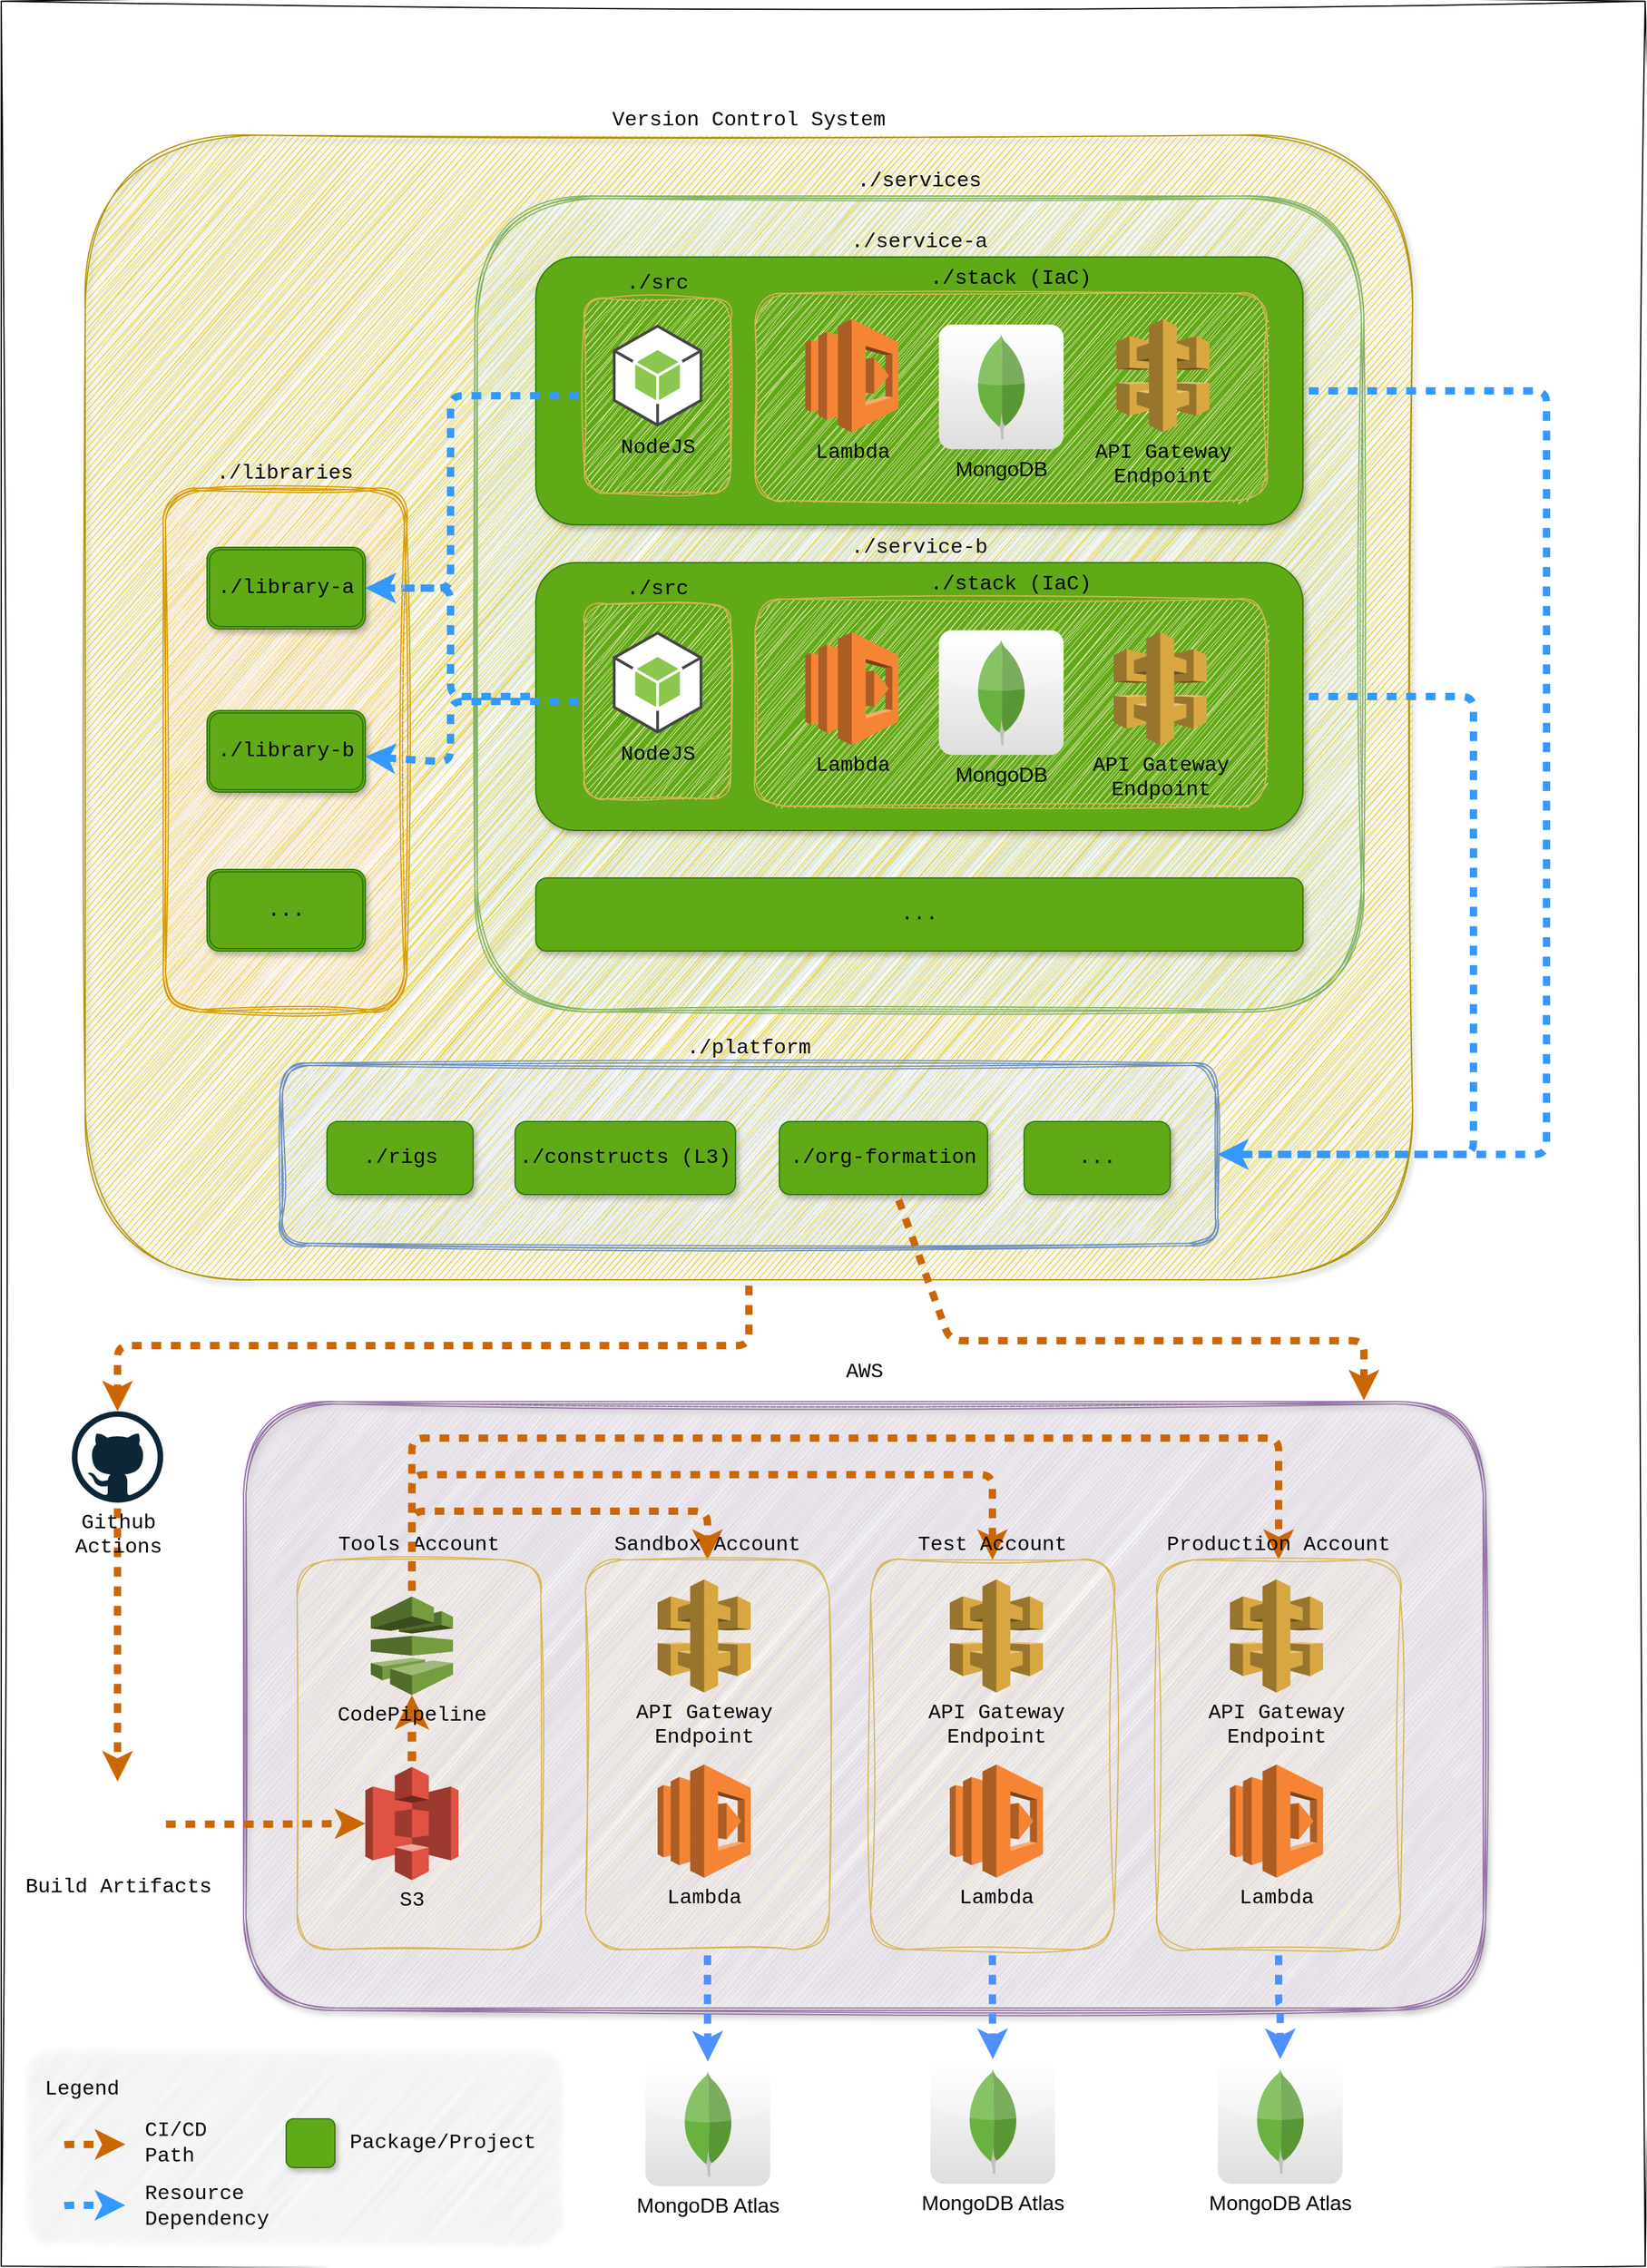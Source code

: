 <mxfile version="22.0.7" type="device">
  <diagram name="Page-1" id="dF-n39GfI8d1odxkNiJK">
    <mxGraphModel dx="2899" dy="2144" grid="1" gridSize="10" guides="1" tooltips="1" connect="1" arrows="1" fold="1" page="1" pageScale="1" pageWidth="850" pageHeight="1100" math="0" shadow="0">
      <root>
        <mxCell id="0" />
        <mxCell id="1" parent="0" />
        <mxCell id="EI7FiWirIY5I7oA7hFFx-70" value="" style="rounded=0;whiteSpace=wrap;html=1;sketch=1;curveFitting=1;jiggle=2;fontFamily=Courier New;fontSize=17;" parent="1" vertex="1">
          <mxGeometry x="-479" y="-320" width="1350" height="1860" as="geometry" />
        </mxCell>
        <mxCell id="WqGZrp7BVqVGv2jiAwjA-95" value="" style="rounded=1;whiteSpace=wrap;html=1;glass=0;shadow=1;sketch=1;curveFitting=1;jiggle=2;fillColor=#f5f5f5;fontColor=#333333;strokeColor=none;" vertex="1" parent="1">
          <mxGeometry x="-460" y="1360" width="440" height="160" as="geometry" />
        </mxCell>
        <mxCell id="EI7FiWirIY5I7oA7hFFx-66" value="&lt;div style=&quot;font-size: 17px;&quot;&gt;AWS&lt;/div&gt;&lt;div style=&quot;font-size: 17px;&quot;&gt;&lt;br style=&quot;font-size: 17px;&quot;&gt;&lt;/div&gt;" style="shape=ext;double=1;rounded=1;whiteSpace=wrap;html=1;labelPosition=center;verticalLabelPosition=top;align=center;verticalAlign=bottom;sketch=1;curveFitting=1;jiggle=2;fontFamily=Courier New;fontSize=17;spacing=-7;fillColor=#e1d5e7;strokeColor=#9673a6;shadow=1;" parent="1" vertex="1">
          <mxGeometry x="-280" y="830" width="1020" height="500" as="geometry" />
        </mxCell>
        <mxCell id="EI7FiWirIY5I7oA7hFFx-24" value="Version Control System" style="rounded=1;whiteSpace=wrap;html=1;labelPosition=center;verticalLabelPosition=top;align=center;verticalAlign=bottom;fillColor=#e3c800;fontColor=#000000;strokeColor=#B09500;sketch=1;curveFitting=1;jiggle=2;fontFamily=Courier New;fontSize=17;shadow=1;" parent="1" vertex="1">
          <mxGeometry x="-410" y="-210" width="1090" height="940" as="geometry" />
        </mxCell>
        <mxCell id="EI7FiWirIY5I7oA7hFFx-10" value="./services" style="shape=ext;double=1;rounded=1;whiteSpace=wrap;html=1;labelPosition=center;verticalLabelPosition=top;align=center;verticalAlign=bottom;fillColor=#d5e8d4;strokeColor=#82b366;sketch=1;curveFitting=1;jiggle=2;fontFamily=Courier New;fontSize=17;" parent="1" vertex="1">
          <mxGeometry x="-90" y="-160" width="730" height="670" as="geometry" />
        </mxCell>
        <mxCell id="WqGZrp7BVqVGv2jiAwjA-35" style="edgeStyle=orthogonalEdgeStyle;rounded=1;orthogonalLoop=0;jettySize=auto;html=1;entryX=1;entryY=0.5;entryDx=0;entryDy=0;strokeWidth=6;flowAnimation=1;strokeColor=#3399FF;arcSize=20;startFill=1;comic=0;enumerate=0;orthogonal=0;noJump=0;shadow=0;" edge="1" parent="1" source="EI7FiWirIY5I7oA7hFFx-15" target="EI7FiWirIY5I7oA7hFFx-61">
          <mxGeometry relative="1" as="geometry">
            <Array as="points">
              <mxPoint x="790" />
              <mxPoint x="790" y="627" />
            </Array>
          </mxGeometry>
        </mxCell>
        <mxCell id="EI7FiWirIY5I7oA7hFFx-15" value="&lt;font color=&quot;#0d0d0d&quot;&gt;./service-a&lt;/font&gt;" style="rounded=1;whiteSpace=wrap;html=1;labelPosition=center;verticalLabelPosition=top;align=center;verticalAlign=bottom;fillColor=#60a917;strokeColor=#2D7600;fontFamily=Courier New;fontSize=17;fontColor=#ffffff;glass=0;shadow=1;" parent="1" vertex="1">
          <mxGeometry x="-40" y="-110" width="630" height="220" as="geometry" />
        </mxCell>
        <mxCell id="WqGZrp7BVqVGv2jiAwjA-24" style="edgeStyle=orthogonalEdgeStyle;rounded=1;orthogonalLoop=0;jettySize=auto;html=1;entryX=1;entryY=0.5;entryDx=0;entryDy=0;strokeWidth=6;flowAnimation=1;strokeColor=#3399FF;arcSize=20;startFill=1;comic=0;enumerate=0;orthogonal=0;noJump=0;shadow=0;" edge="1" parent="1" source="WqGZrp7BVqVGv2jiAwjA-3" target="EI7FiWirIY5I7oA7hFFx-59">
          <mxGeometry relative="1" as="geometry">
            <Array as="points">
              <mxPoint x="-110" y="4" />
              <mxPoint x="-110" y="162" />
            </Array>
          </mxGeometry>
        </mxCell>
        <mxCell id="WqGZrp7BVqVGv2jiAwjA-3" value="./src" style="rounded=1;whiteSpace=wrap;html=1;labelPosition=center;verticalLabelPosition=top;align=center;verticalAlign=bottom;sketch=1;curveFitting=1;jiggle=2;fontFamily=Courier New;fontSize=17;fillColor=#fff2cc;strokeColor=#d6b656;" vertex="1" parent="1">
          <mxGeometry y="-76" width="120" height="160" as="geometry" />
        </mxCell>
        <mxCell id="EI7FiWirIY5I7oA7hFFx-44" value="&lt;div style=&quot;font-size: 17px;&quot;&gt;Tools Account&lt;/div&gt;" style="rounded=1;whiteSpace=wrap;html=1;labelPosition=center;verticalLabelPosition=top;align=center;verticalAlign=bottom;fillColor=#fff2cc;strokeColor=#d6b656;sketch=1;curveFitting=1;jiggle=2;fontFamily=Courier New;fontSize=17;" parent="1" vertex="1">
          <mxGeometry x="-236" y="960" width="200" height="320" as="geometry" />
        </mxCell>
        <mxCell id="EI7FiWirIY5I7oA7hFFx-61" value="./platform" style="shape=ext;double=1;rounded=1;whiteSpace=wrap;html=1;labelPosition=center;verticalLabelPosition=top;align=center;verticalAlign=bottom;fillColor=#dae8fc;strokeColor=#6c8ebf;sketch=1;curveFitting=1;jiggle=2;fontFamily=Courier New;fontSize=17;" parent="1" vertex="1">
          <mxGeometry x="-250" y="552" width="770" height="150" as="geometry" />
        </mxCell>
        <mxCell id="EI7FiWirIY5I7oA7hFFx-11" value="./libraries" style="shape=ext;double=1;rounded=1;whiteSpace=wrap;html=1;labelPosition=center;verticalLabelPosition=top;align=center;verticalAlign=bottom;fillColor=#ffe6cc;strokeColor=#d79b00;sketch=1;curveFitting=1;jiggle=2;fontFamily=Courier New;fontSize=17;" parent="1" vertex="1">
          <mxGeometry x="-346" y="80" width="200" height="430" as="geometry" />
        </mxCell>
        <mxCell id="EI7FiWirIY5I7oA7hFFx-47" style="edgeStyle=orthogonalEdgeStyle;orthogonalLoop=0;jettySize=auto;html=1;strokeWidth=6;rounded=1;shadow=0;fontFamily=Courier New;fontSize=17;flowAnimation=1;strokeColor=#CC6600;arcSize=20;startFill=1;comic=0;enumerate=0;orthogonal=0;noJump=0;" parent="1" source="EI7FiWirIY5I7oA7hFFx-24" target="EI7FiWirIY5I7oA7hFFx-5" edge="1">
          <mxGeometry relative="1" as="geometry">
            <mxPoint x="-280" y="530" as="targetPoint" />
          </mxGeometry>
        </mxCell>
        <mxCell id="EI7FiWirIY5I7oA7hFFx-17" value="./stack (IaC)" style="rounded=1;whiteSpace=wrap;html=1;labelPosition=center;verticalLabelPosition=top;align=center;verticalAlign=bottom;sketch=1;curveFitting=1;jiggle=2;fontFamily=Courier New;fontSize=17;fillColor=#fff2cc;strokeColor=#d6b656;" parent="1" vertex="1">
          <mxGeometry x="140" y="-80" width="420" height="170" as="geometry" />
        </mxCell>
        <mxCell id="EI7FiWirIY5I7oA7hFFx-1" value="&lt;div style=&quot;font-size: 17px;&quot;&gt;Lambda&lt;/div&gt;&lt;div style=&quot;font-size: 17px;&quot;&gt;&lt;br style=&quot;font-size: 17px;&quot;&gt;&lt;/div&gt;" style="outlineConnect=0;dashed=0;verticalLabelPosition=bottom;verticalAlign=top;align=center;html=1;shape=mxgraph.aws3.lambda;fillColor=#F58534;gradientColor=none;fontFamily=Courier New;fontSize=17;" parent="1" vertex="1">
          <mxGeometry x="181.25" y="-59" width="76.5" height="93" as="geometry" />
        </mxCell>
        <mxCell id="EI7FiWirIY5I7oA7hFFx-2" value="&lt;div style=&quot;font-size: 17px;&quot;&gt;API Gateway&lt;/div&gt;&lt;div style=&quot;font-size: 17px;&quot;&gt;Endpoint&lt;/div&gt;" style="outlineConnect=0;dashed=0;verticalLabelPosition=bottom;verticalAlign=top;align=center;html=1;shape=mxgraph.aws3.api_gateway;fillColor=#D9A741;gradientColor=none;fontFamily=Courier New;fontSize=17;" parent="1" vertex="1">
          <mxGeometry x="436.75" y="-59" width="76.5" height="93" as="geometry" />
        </mxCell>
        <mxCell id="EI7FiWirIY5I7oA7hFFx-75" style="edgeStyle=orthogonalEdgeStyle;rounded=0;orthogonalLoop=1;jettySize=auto;html=1;strokeWidth=7;fontFamily=Courier New;fontSize=17;strokeColor=#CC6600;flowAnimation=1;" parent="1" source="EI7FiWirIY5I7oA7hFFx-4" target="EI7FiWirIY5I7oA7hFFx-7" edge="1">
          <mxGeometry relative="1" as="geometry" />
        </mxCell>
        <mxCell id="EI7FiWirIY5I7oA7hFFx-4" value="&lt;div style=&quot;font-size: 17px;&quot;&gt;S3&lt;/div&gt;" style="outlineConnect=0;dashed=0;verticalLabelPosition=bottom;verticalAlign=top;align=center;html=1;shape=mxgraph.aws3.s3;fillColor=#E05243;gradientColor=none;fontFamily=Courier New;fontSize=17;" parent="1" vertex="1">
          <mxGeometry x="-180" y="1130" width="76.5" height="93" as="geometry" />
        </mxCell>
        <mxCell id="EI7FiWirIY5I7oA7hFFx-29" style="edgeStyle=orthogonalEdgeStyle;orthogonalLoop=0;jettySize=auto;html=1;strokeWidth=6;rounded=1;shadow=0;fontFamily=Courier New;fontSize=17;flowAnimation=1;strokeColor=#CC6600;arcSize=20;startFill=1;comic=0;enumerate=0;orthogonal=0;noJump=0;" parent="1" source="EI7FiWirIY5I7oA7hFFx-5" target="EI7FiWirIY5I7oA7hFFx-6" edge="1">
          <mxGeometry relative="1" as="geometry" />
        </mxCell>
        <mxCell id="EI7FiWirIY5I7oA7hFFx-5" value="&lt;div style=&quot;font-size: 17px;&quot;&gt;Github&lt;/div&gt;&lt;div style=&quot;font-size: 17px;&quot;&gt;Actions&lt;br style=&quot;font-size: 17px;&quot;&gt;&lt;/div&gt;" style="dashed=0;outlineConnect=0;html=1;align=center;labelPosition=center;verticalLabelPosition=bottom;verticalAlign=top;shape=mxgraph.weblogos.github;fontFamily=Courier New;fontSize=17;" parent="1" vertex="1">
          <mxGeometry x="-421" y="838" width="75" height="75" as="geometry" />
        </mxCell>
        <mxCell id="EI7FiWirIY5I7oA7hFFx-26" style="edgeStyle=orthogonalEdgeStyle;orthogonalLoop=0;jettySize=auto;html=1;strokeWidth=6;rounded=1;shadow=0;fontFamily=Courier New;fontSize=17;flowAnimation=1;strokeColor=#CC6600;arcSize=20;startFill=1;comic=0;enumerate=0;orthogonal=0;noJump=0;" parent="1" source="EI7FiWirIY5I7oA7hFFx-6" target="EI7FiWirIY5I7oA7hFFx-4" edge="1">
          <mxGeometry relative="1" as="geometry" />
        </mxCell>
        <mxCell id="WqGZrp7BVqVGv2jiAwjA-65" style="edgeStyle=orthogonalEdgeStyle;rounded=1;orthogonalLoop=0;jettySize=auto;html=1;strokeWidth=6;flowAnimation=1;strokeColor=#CC6600;arcSize=20;startFill=1;comic=0;enumerate=0;orthogonal=0;noJump=0;shadow=0;" edge="1" parent="1" source="EI7FiWirIY5I7oA7hFFx-7" target="WqGZrp7BVqVGv2jiAwjA-38">
          <mxGeometry relative="1" as="geometry">
            <Array as="points">
              <mxPoint x="-142" y="920" />
              <mxPoint x="101" y="920" />
            </Array>
          </mxGeometry>
        </mxCell>
        <mxCell id="WqGZrp7BVqVGv2jiAwjA-66" style="edgeStyle=orthogonalEdgeStyle;rounded=1;orthogonalLoop=0;jettySize=auto;html=1;strokeWidth=6;flowAnimation=1;strokeColor=#CC6600;arcSize=20;startFill=1;comic=0;enumerate=0;orthogonal=0;noJump=0;shadow=0;" edge="1" parent="1" source="EI7FiWirIY5I7oA7hFFx-7" target="WqGZrp7BVqVGv2jiAwjA-39">
          <mxGeometry relative="1" as="geometry">
            <Array as="points">
              <mxPoint x="-142" y="890" />
              <mxPoint x="335" y="890" />
            </Array>
          </mxGeometry>
        </mxCell>
        <mxCell id="WqGZrp7BVqVGv2jiAwjA-67" style="edgeStyle=orthogonalEdgeStyle;rounded=1;orthogonalLoop=0;jettySize=auto;html=1;strokeWidth=6;flowAnimation=1;strokeColor=#CC6600;arcSize=20;startFill=1;comic=0;enumerate=0;orthogonal=0;noJump=0;shadow=0;" edge="1" parent="1" source="EI7FiWirIY5I7oA7hFFx-7" target="WqGZrp7BVqVGv2jiAwjA-40">
          <mxGeometry relative="1" as="geometry">
            <Array as="points">
              <mxPoint x="-142" y="860" />
              <mxPoint x="570" y="860" />
            </Array>
          </mxGeometry>
        </mxCell>
        <mxCell id="EI7FiWirIY5I7oA7hFFx-7" value="&lt;div style=&quot;font-size: 17px;&quot;&gt;CodePipeline&lt;/div&gt;&lt;div style=&quot;font-size: 17px;&quot;&gt;&lt;br style=&quot;font-size: 17px;&quot;&gt;&lt;/div&gt;" style="outlineConnect=0;dashed=0;verticalLabelPosition=bottom;verticalAlign=top;align=center;html=1;shape=mxgraph.aws3.codepipeline;fillColor=#759C3E;gradientColor=none;fontFamily=Courier New;fontSize=17;" parent="1" vertex="1">
          <mxGeometry x="-175.5" y="990" width="67.5" height="81" as="geometry" />
        </mxCell>
        <mxCell id="EI7FiWirIY5I7oA7hFFx-21" value="./rigs" style="rounded=1;whiteSpace=wrap;html=1;fillColor=#60a917;strokeColor=#2D7600;glass=0;shadow=1;fontFamily=Courier New;fontSize=17;fontColor=#050505;" parent="1" vertex="1">
          <mxGeometry x="-211.5" y="600" width="120" height="60" as="geometry" />
        </mxCell>
        <mxCell id="EI7FiWirIY5I7oA7hFFx-22" value="&lt;div style=&quot;font-size: 17px;&quot;&gt;./constructs (L3)&lt;br&gt;&lt;/div&gt;" style="rounded=1;whiteSpace=wrap;html=1;fillColor=#60a917;strokeColor=#2D7600;fontFamily=Courier New;fontSize=17;fontColor=#050505;glass=0;shadow=1;" parent="1" vertex="1">
          <mxGeometry x="-57" y="600" width="181" height="60" as="geometry" />
        </mxCell>
        <mxCell id="EI7FiWirIY5I7oA7hFFx-23" value="./org-formation" style="rounded=1;whiteSpace=wrap;html=1;fillColor=#60a917;strokeColor=#2D7600;fontFamily=Courier New;fontSize=17;fontColor=#050505;glass=0;shadow=1;" parent="1" vertex="1">
          <mxGeometry x="160" y="600" width="171" height="60" as="geometry" />
        </mxCell>
        <mxCell id="EI7FiWirIY5I7oA7hFFx-55" value="./library-b" style="shape=ext;double=1;rounded=1;whiteSpace=wrap;html=1;labelPosition=center;verticalLabelPosition=middle;align=center;verticalAlign=middle;fillColor=#60a917;strokeColor=#2D7600;fontFamily=Courier New;fontSize=17;fontColor=#000000;glass=0;shadow=1;" parent="1" vertex="1">
          <mxGeometry x="-310" y="262.5" width="130" height="67" as="geometry" />
        </mxCell>
        <mxCell id="EI7FiWirIY5I7oA7hFFx-56" value="..." style="shape=ext;double=1;rounded=1;whiteSpace=wrap;html=1;labelPosition=center;verticalLabelPosition=middle;align=center;verticalAlign=middle;fillColor=#60a917;strokeColor=#2D7600;fontFamily=Courier New;fontSize=17;fontColor=#000000;glass=0;shadow=1;" parent="1" vertex="1">
          <mxGeometry x="-310" y="393" width="130" height="67" as="geometry" />
        </mxCell>
        <mxCell id="EI7FiWirIY5I7oA7hFFx-59" value="./library-a" style="shape=ext;double=1;rounded=1;whiteSpace=wrap;html=1;labelPosition=center;verticalLabelPosition=middle;align=center;verticalAlign=middle;fillColor=#60a917;strokeColor=#2D7600;fontFamily=Courier New;fontSize=17;fontColor=#000000;glass=0;shadow=1;" parent="1" vertex="1">
          <mxGeometry x="-310" y="128.5" width="130" height="67" as="geometry" />
        </mxCell>
        <mxCell id="EI7FiWirIY5I7oA7hFFx-62" value="..." style="rounded=1;whiteSpace=wrap;html=1;fillColor=#60a917;strokeColor=#2D7600;fontFamily=Courier New;fontSize=17;fontColor=#050505;glass=0;shadow=1;" parent="1" vertex="1">
          <mxGeometry x="361" y="600" width="120" height="60" as="geometry" />
        </mxCell>
        <mxCell id="EI7FiWirIY5I7oA7hFFx-3" value="&lt;div style=&quot;font-size: 17px;&quot;&gt;NodeJS&lt;/div&gt;" style="outlineConnect=0;dashed=0;verticalLabelPosition=bottom;verticalAlign=top;align=center;html=1;shape=mxgraph.aws3.android;fillColor=#8CC64F;gradientColor=none;fontFamily=Courier New;fontSize=17;" parent="1" vertex="1">
          <mxGeometry x="23.25" y="-54.5" width="73.5" height="84" as="geometry" />
        </mxCell>
        <mxCell id="WqGZrp7BVqVGv2jiAwjA-36" style="edgeStyle=orthogonalEdgeStyle;rounded=1;orthogonalLoop=0;jettySize=auto;html=1;entryX=1;entryY=0.5;entryDx=0;entryDy=0;strokeWidth=6;flowAnimation=1;strokeColor=#3399FF;arcSize=20;startFill=1;comic=0;enumerate=0;orthogonal=0;noJump=0;shadow=0;" edge="1" parent="1" source="WqGZrp7BVqVGv2jiAwjA-7" target="EI7FiWirIY5I7oA7hFFx-61">
          <mxGeometry relative="1" as="geometry">
            <Array as="points">
              <mxPoint x="730" y="251" />
              <mxPoint x="730" y="627" />
            </Array>
          </mxGeometry>
        </mxCell>
        <mxCell id="WqGZrp7BVqVGv2jiAwjA-37" style="edgeStyle=orthogonalEdgeStyle;rounded=1;orthogonalLoop=0;jettySize=auto;html=1;strokeWidth=6;flowAnimation=1;strokeColor=#3399FF;arcSize=20;startFill=1;comic=0;enumerate=0;orthogonal=0;noJump=0;shadow=0;" edge="1" parent="1" source="WqGZrp7BVqVGv2jiAwjA-7" target="EI7FiWirIY5I7oA7hFFx-59">
          <mxGeometry relative="1" as="geometry" />
        </mxCell>
        <mxCell id="WqGZrp7BVqVGv2jiAwjA-7" value="&lt;font color=&quot;#0d0d0d&quot;&gt;./service-b&lt;/font&gt;" style="rounded=1;whiteSpace=wrap;html=1;labelPosition=center;verticalLabelPosition=top;align=center;verticalAlign=bottom;fillColor=#60a917;strokeColor=#2D7600;fontFamily=Courier New;fontSize=17;fontColor=#ffffff;glass=0;shadow=1;" vertex="1" parent="1">
          <mxGeometry x="-40" y="141" width="630" height="220" as="geometry" />
        </mxCell>
        <mxCell id="WqGZrp7BVqVGv2jiAwjA-25" style="edgeStyle=orthogonalEdgeStyle;rounded=1;orthogonalLoop=0;jettySize=auto;html=1;strokeWidth=6;flowAnimation=1;strokeColor=#3399FF;arcSize=20;startFill=1;comic=0;enumerate=0;orthogonal=0;noJump=0;shadow=0;" edge="1" parent="1" source="WqGZrp7BVqVGv2jiAwjA-8" target="EI7FiWirIY5I7oA7hFFx-55">
          <mxGeometry relative="1" as="geometry">
            <Array as="points">
              <mxPoint x="-110" y="255" />
              <mxPoint x="-110" y="305" />
            </Array>
          </mxGeometry>
        </mxCell>
        <mxCell id="WqGZrp7BVqVGv2jiAwjA-8" value="./src" style="rounded=1;whiteSpace=wrap;html=1;labelPosition=center;verticalLabelPosition=top;align=center;verticalAlign=bottom;sketch=1;curveFitting=1;jiggle=2;fontFamily=Courier New;fontSize=17;fillColor=#fff2cc;strokeColor=#d6b656;" vertex="1" parent="1">
          <mxGeometry y="175" width="120" height="160" as="geometry" />
        </mxCell>
        <mxCell id="WqGZrp7BVqVGv2jiAwjA-9" value="./stack (IaC)" style="rounded=1;whiteSpace=wrap;html=1;labelPosition=center;verticalLabelPosition=top;align=center;verticalAlign=bottom;sketch=1;curveFitting=1;jiggle=2;fontFamily=Courier New;fontSize=17;fillColor=#fff2cc;strokeColor=#d6b656;" vertex="1" parent="1">
          <mxGeometry x="140" y="171" width="420" height="170" as="geometry" />
        </mxCell>
        <mxCell id="WqGZrp7BVqVGv2jiAwjA-10" value="&lt;div style=&quot;font-size: 17px;&quot;&gt;Lambda&lt;/div&gt;" style="outlineConnect=0;dashed=0;verticalLabelPosition=bottom;verticalAlign=top;align=center;html=1;shape=mxgraph.aws3.lambda;fillColor=#F58534;gradientColor=none;fontFamily=Courier New;fontSize=17;" vertex="1" parent="1">
          <mxGeometry x="181.25" y="198" width="76.5" height="93" as="geometry" />
        </mxCell>
        <mxCell id="WqGZrp7BVqVGv2jiAwjA-11" value="&lt;div style=&quot;font-size: 17px;&quot;&gt;NodeJS&lt;/div&gt;" style="outlineConnect=0;dashed=0;verticalLabelPosition=bottom;verticalAlign=top;align=center;html=1;shape=mxgraph.aws3.android;fillColor=#8CC64F;gradientColor=none;fontFamily=Courier New;fontSize=17;" vertex="1" parent="1">
          <mxGeometry x="23.25" y="197.5" width="73.5" height="84" as="geometry" />
        </mxCell>
        <mxCell id="WqGZrp7BVqVGv2jiAwjA-20" value="&lt;font color=&quot;#0d0d0d&quot;&gt;...&lt;/font&gt;" style="rounded=1;whiteSpace=wrap;html=1;labelPosition=center;verticalLabelPosition=middle;align=center;verticalAlign=middle;fillColor=#60a917;strokeColor=#2D7600;fontFamily=Courier New;fontSize=17;fontColor=#ffffff;glass=0;shadow=1;" vertex="1" parent="1">
          <mxGeometry x="-40" y="400" width="630" height="60" as="geometry" />
        </mxCell>
        <mxCell id="WqGZrp7BVqVGv2jiAwjA-21" value="&lt;div style=&quot;font-size: 17px;&quot;&gt;API Gateway&lt;/div&gt;&lt;div style=&quot;font-size: 17px;&quot;&gt;Endpoint&lt;/div&gt;" style="outlineConnect=0;dashed=0;verticalLabelPosition=bottom;verticalAlign=top;align=center;html=1;shape=mxgraph.aws3.api_gateway;fillColor=#D9A741;gradientColor=none;fontFamily=Courier New;fontSize=17;" vertex="1" parent="1">
          <mxGeometry x="434.5" y="198" width="76.5" height="93" as="geometry" />
        </mxCell>
        <mxCell id="WqGZrp7BVqVGv2jiAwjA-22" value="MongoDB" style="dashed=0;outlineConnect=0;html=1;align=center;labelPosition=center;verticalLabelPosition=bottom;verticalAlign=top;shape=mxgraph.webicons.mongodb;gradientColor=#DFDEDE;fontSize=17;" vertex="1" parent="1">
          <mxGeometry x="291" y="-54.5" width="102.4" height="102.4" as="geometry" />
        </mxCell>
        <mxCell id="WqGZrp7BVqVGv2jiAwjA-70" style="edgeStyle=orthogonalEdgeStyle;rounded=1;orthogonalLoop=0;jettySize=auto;html=1;strokeWidth=6;flowAnimation=1;strokeColor=#4F90FF;arcSize=20;startFill=1;comic=0;enumerate=0;orthogonal=0;noJump=0;shadow=0;" edge="1" parent="1" source="WqGZrp7BVqVGv2jiAwjA-38" target="WqGZrp7BVqVGv2jiAwjA-56">
          <mxGeometry relative="1" as="geometry" />
        </mxCell>
        <mxCell id="WqGZrp7BVqVGv2jiAwjA-38" value="Sandbox Account" style="rounded=1;whiteSpace=wrap;html=1;labelPosition=center;verticalLabelPosition=top;align=center;verticalAlign=bottom;fillColor=#fff2cc;strokeColor=#d6b656;sketch=1;curveFitting=1;jiggle=2;fontFamily=Courier New;fontSize=17;" vertex="1" parent="1">
          <mxGeometry x="1" y="960" width="200" height="320" as="geometry" />
        </mxCell>
        <mxCell id="WqGZrp7BVqVGv2jiAwjA-71" style="edgeStyle=orthogonalEdgeStyle;rounded=1;orthogonalLoop=0;jettySize=auto;html=1;strokeWidth=6;flowAnimation=1;strokeColor=#4F90FF;arcSize=20;startFill=1;comic=0;enumerate=0;orthogonal=0;noJump=0;shadow=0;" edge="1" parent="1" source="WqGZrp7BVqVGv2jiAwjA-39" target="WqGZrp7BVqVGv2jiAwjA-57">
          <mxGeometry relative="1" as="geometry" />
        </mxCell>
        <mxCell id="WqGZrp7BVqVGv2jiAwjA-39" value="Test Account" style="rounded=1;whiteSpace=wrap;html=1;labelPosition=center;verticalLabelPosition=top;align=center;verticalAlign=bottom;fillColor=#fff2cc;strokeColor=#d6b656;sketch=1;curveFitting=1;jiggle=2;fontFamily=Courier New;fontSize=17;" vertex="1" parent="1">
          <mxGeometry x="235" y="960" width="200" height="320" as="geometry" />
        </mxCell>
        <mxCell id="WqGZrp7BVqVGv2jiAwjA-72" style="edgeStyle=orthogonalEdgeStyle;rounded=1;orthogonalLoop=0;jettySize=auto;html=1;strokeWidth=6;flowAnimation=1;strokeColor=#4F90FF;arcSize=20;startFill=1;comic=0;enumerate=0;orthogonal=0;noJump=0;shadow=0;" edge="1" parent="1" source="WqGZrp7BVqVGv2jiAwjA-40" target="WqGZrp7BVqVGv2jiAwjA-58">
          <mxGeometry relative="1" as="geometry" />
        </mxCell>
        <mxCell id="WqGZrp7BVqVGv2jiAwjA-40" value="Production Account" style="rounded=1;whiteSpace=wrap;html=1;labelPosition=center;verticalLabelPosition=top;align=center;verticalAlign=bottom;fillColor=#fff2cc;strokeColor=#d6b656;sketch=1;curveFitting=1;jiggle=2;fontFamily=Courier New;fontSize=17;" vertex="1" parent="1">
          <mxGeometry x="470" y="960" width="200" height="320" as="geometry" />
        </mxCell>
        <mxCell id="WqGZrp7BVqVGv2jiAwjA-42" style="edgeStyle=orthogonalEdgeStyle;rounded=1;orthogonalLoop=0;jettySize=auto;html=1;strokeWidth=6;flowAnimation=1;strokeColor=#CC6600;arcSize=20;startFill=0;comic=0;enumerate=0;orthogonal=0;noJump=0;shadow=0;endArrow=classic;endFill=1;startArrow=none;entryX=0.902;entryY=-0.002;entryDx=0;entryDy=0;entryPerimeter=0;" edge="1" parent="1" source="EI7FiWirIY5I7oA7hFFx-23" target="EI7FiWirIY5I7oA7hFFx-66">
          <mxGeometry relative="1" as="geometry">
            <mxPoint x="300" y="840" as="sourcePoint" />
            <mxPoint x="960" y="770" as="targetPoint" />
            <Array as="points">
              <mxPoint x="300" y="780" />
              <mxPoint x="640" y="780" />
            </Array>
          </mxGeometry>
        </mxCell>
        <mxCell id="WqGZrp7BVqVGv2jiAwjA-45" value="&lt;div style=&quot;font-size: 17px;&quot;&gt;Lambda&lt;/div&gt;" style="outlineConnect=0;dashed=0;verticalLabelPosition=bottom;verticalAlign=top;align=center;html=1;shape=mxgraph.aws3.lambda;fillColor=#F58534;gradientColor=none;fontFamily=Courier New;fontSize=17;" vertex="1" parent="1">
          <mxGeometry x="60" y="1128" width="76.5" height="93" as="geometry" />
        </mxCell>
        <mxCell id="WqGZrp7BVqVGv2jiAwjA-48" value="&lt;div style=&quot;font-size: 17px;&quot;&gt;API Gateway&lt;/div&gt;&lt;div style=&quot;font-size: 17px;&quot;&gt;Endpoint&lt;/div&gt;" style="outlineConnect=0;dashed=0;verticalLabelPosition=bottom;verticalAlign=top;align=center;html=1;shape=mxgraph.aws3.api_gateway;fillColor=#D9A741;gradientColor=none;fontFamily=Courier New;fontSize=17;" vertex="1" parent="1">
          <mxGeometry x="60" y="976" width="76.5" height="93" as="geometry" />
        </mxCell>
        <mxCell id="WqGZrp7BVqVGv2jiAwjA-50" value="&lt;div style=&quot;font-size: 17px;&quot;&gt;Lambda&lt;/div&gt;" style="outlineConnect=0;dashed=0;verticalLabelPosition=bottom;verticalAlign=top;align=center;html=1;shape=mxgraph.aws3.lambda;fillColor=#F58534;gradientColor=none;fontFamily=Courier New;fontSize=17;" vertex="1" parent="1">
          <mxGeometry x="300" y="1128" width="76.5" height="93" as="geometry" />
        </mxCell>
        <mxCell id="WqGZrp7BVqVGv2jiAwjA-52" value="&lt;div style=&quot;font-size: 17px;&quot;&gt;API Gateway&lt;/div&gt;&lt;div style=&quot;font-size: 17px;&quot;&gt;Endpoint&lt;/div&gt;" style="outlineConnect=0;dashed=0;verticalLabelPosition=bottom;verticalAlign=top;align=center;html=1;shape=mxgraph.aws3.api_gateway;fillColor=#D9A741;gradientColor=none;fontFamily=Courier New;fontSize=17;" vertex="1" parent="1">
          <mxGeometry x="300" y="976" width="76.5" height="93" as="geometry" />
        </mxCell>
        <mxCell id="WqGZrp7BVqVGv2jiAwjA-53" value="&lt;div style=&quot;font-size: 17px;&quot;&gt;Lambda&lt;/div&gt;" style="outlineConnect=0;dashed=0;verticalLabelPosition=bottom;verticalAlign=top;align=center;html=1;shape=mxgraph.aws3.lambda;fillColor=#F58534;gradientColor=none;fontFamily=Courier New;fontSize=17;" vertex="1" parent="1">
          <mxGeometry x="530" y="1128" width="76.5" height="93" as="geometry" />
        </mxCell>
        <mxCell id="WqGZrp7BVqVGv2jiAwjA-55" value="&lt;div style=&quot;font-size: 17px;&quot;&gt;API Gateway&lt;/div&gt;&lt;div style=&quot;font-size: 17px;&quot;&gt;Endpoint&lt;/div&gt;" style="outlineConnect=0;dashed=0;verticalLabelPosition=bottom;verticalAlign=top;align=center;html=1;shape=mxgraph.aws3.api_gateway;fillColor=#D9A741;gradientColor=none;fontFamily=Courier New;fontSize=17;" vertex="1" parent="1">
          <mxGeometry x="530" y="976" width="76.5" height="93" as="geometry" />
        </mxCell>
        <mxCell id="WqGZrp7BVqVGv2jiAwjA-56" value="MongoDB Atlas" style="dashed=0;outlineConnect=0;html=1;align=center;labelPosition=center;verticalLabelPosition=bottom;verticalAlign=top;shape=mxgraph.webicons.mongodb;gradientColor=#DFDEDE;fontSize=17;" vertex="1" parent="1">
          <mxGeometry x="50.1" y="1372" width="102.4" height="102.4" as="geometry" />
        </mxCell>
        <mxCell id="WqGZrp7BVqVGv2jiAwjA-57" value="MongoDB Atlas" style="dashed=0;outlineConnect=0;html=1;align=center;labelPosition=center;verticalLabelPosition=bottom;verticalAlign=top;shape=mxgraph.webicons.mongodb;gradientColor=#DFDEDE;fontSize=17;" vertex="1" parent="1">
          <mxGeometry x="284.1" y="1370" width="102.4" height="102.4" as="geometry" />
        </mxCell>
        <mxCell id="WqGZrp7BVqVGv2jiAwjA-58" value="MongoDB Atlas" style="dashed=0;outlineConnect=0;html=1;align=center;labelPosition=center;verticalLabelPosition=bottom;verticalAlign=top;shape=mxgraph.webicons.mongodb;gradientColor=#DFDEDE;fontSize=17;" vertex="1" parent="1">
          <mxGeometry x="520.1" y="1370" width="102.4" height="102.4" as="geometry" />
        </mxCell>
        <mxCell id="WqGZrp7BVqVGv2jiAwjA-68" value="MongoDB" style="dashed=0;outlineConnect=0;html=1;align=center;labelPosition=center;verticalLabelPosition=bottom;verticalAlign=top;shape=mxgraph.webicons.mongodb;gradientColor=#DFDEDE;fontSize=17;" vertex="1" parent="1">
          <mxGeometry x="291" y="196.5" width="102.4" height="102.4" as="geometry" />
        </mxCell>
        <mxCell id="WqGZrp7BVqVGv2jiAwjA-78" value="&amp;nbsp;Package/Project" style="rounded=1;whiteSpace=wrap;html=1;fillColor=#60a917;strokeColor=#2D7600;glass=0;shadow=1;fontFamily=Courier New;fontSize=17;fontColor=#050505;labelPosition=right;verticalLabelPosition=middle;align=left;verticalAlign=middle;" vertex="1" parent="1">
          <mxGeometry x="-245" y="1419" width="40" height="40" as="geometry" />
        </mxCell>
        <mxCell id="WqGZrp7BVqVGv2jiAwjA-85" style="edgeStyle=orthogonalEdgeStyle;orthogonalLoop=0;jettySize=auto;html=1;strokeWidth=6;rounded=1;shadow=0;fontFamily=Courier New;fontSize=17;flowAnimation=1;strokeColor=#CC6600;arcSize=20;startFill=1;comic=0;enumerate=0;orthogonal=0;noJump=0;" edge="1" parent="1">
          <mxGeometry relative="1" as="geometry">
            <mxPoint x="-430" y="1443" as="sourcePoint" />
            <mxPoint x="-377" y="1440" as="targetPoint" />
            <Array as="points">
              <mxPoint x="-410" y="1440" />
              <mxPoint x="-410" y="1440" />
            </Array>
          </mxGeometry>
        </mxCell>
        <mxCell id="WqGZrp7BVqVGv2jiAwjA-86" style="edgeStyle=orthogonalEdgeStyle;orthogonalLoop=0;jettySize=auto;html=1;strokeWidth=6;rounded=1;shadow=0;fontFamily=Courier New;fontSize=17;flowAnimation=1;strokeColor=#3399FF;arcSize=20;startFill=1;comic=0;enumerate=0;orthogonal=0;noJump=0;" edge="1" parent="1">
          <mxGeometry relative="1" as="geometry">
            <mxPoint x="-430" y="1493" as="sourcePoint" />
            <mxPoint x="-377" y="1490" as="targetPoint" />
            <Array as="points">
              <mxPoint x="-410" y="1490" />
              <mxPoint x="-410" y="1490" />
            </Array>
          </mxGeometry>
        </mxCell>
        <mxCell id="WqGZrp7BVqVGv2jiAwjA-87" value="CI/CD Path" style="rounded=1;whiteSpace=wrap;html=1;fillColor=none;strokeColor=none;glass=0;shadow=1;fontFamily=Courier New;fontSize=17;fontColor=#050505;labelPosition=right;verticalLabelPosition=middle;align=left;verticalAlign=middle;" vertex="1" parent="1">
          <mxGeometry x="-403" y="1419" width="40" height="40" as="geometry" />
        </mxCell>
        <mxCell id="WqGZrp7BVqVGv2jiAwjA-88" value="Resource Dependency" style="rounded=1;whiteSpace=wrap;html=1;fillColor=none;strokeColor=none;glass=0;shadow=1;fontFamily=Courier New;fontSize=17;fontColor=#050505;labelPosition=right;verticalLabelPosition=middle;align=left;verticalAlign=middle;" vertex="1" parent="1">
          <mxGeometry x="-403" y="1471" width="40" height="40" as="geometry" />
        </mxCell>
        <mxCell id="WqGZrp7BVqVGv2jiAwjA-91" value="&lt;font face=&quot;Courier New&quot; style=&quot;font-size: 17px;&quot;&gt;Legend&lt;/font&gt;" style="text;html=1;align=center;verticalAlign=middle;resizable=0;points=[];autosize=1;strokeColor=none;fillColor=none;" vertex="1" parent="1">
          <mxGeometry x="-453" y="1380" width="80" height="30" as="geometry" />
        </mxCell>
        <mxCell id="EI7FiWirIY5I7oA7hFFx-6" value="&lt;div&gt;Build Artifacts&lt;/div&gt;" style="shape=image;html=1;verticalAlign=top;verticalLabelPosition=bottom;labelBackgroundColor=#ffffff;imageAspect=0;aspect=fixed;image=https://cdn0.iconfinder.com/data/icons/file-type-19/512/file__zip__compressed_-128.png;sketch=1;curveFitting=1;jiggle=2;fontFamily=Courier New;fontSize=17;" parent="1" vertex="1">
          <mxGeometry x="-418.5" y="1142" width="70" height="70" as="geometry" />
        </mxCell>
      </root>
    </mxGraphModel>
  </diagram>
</mxfile>
